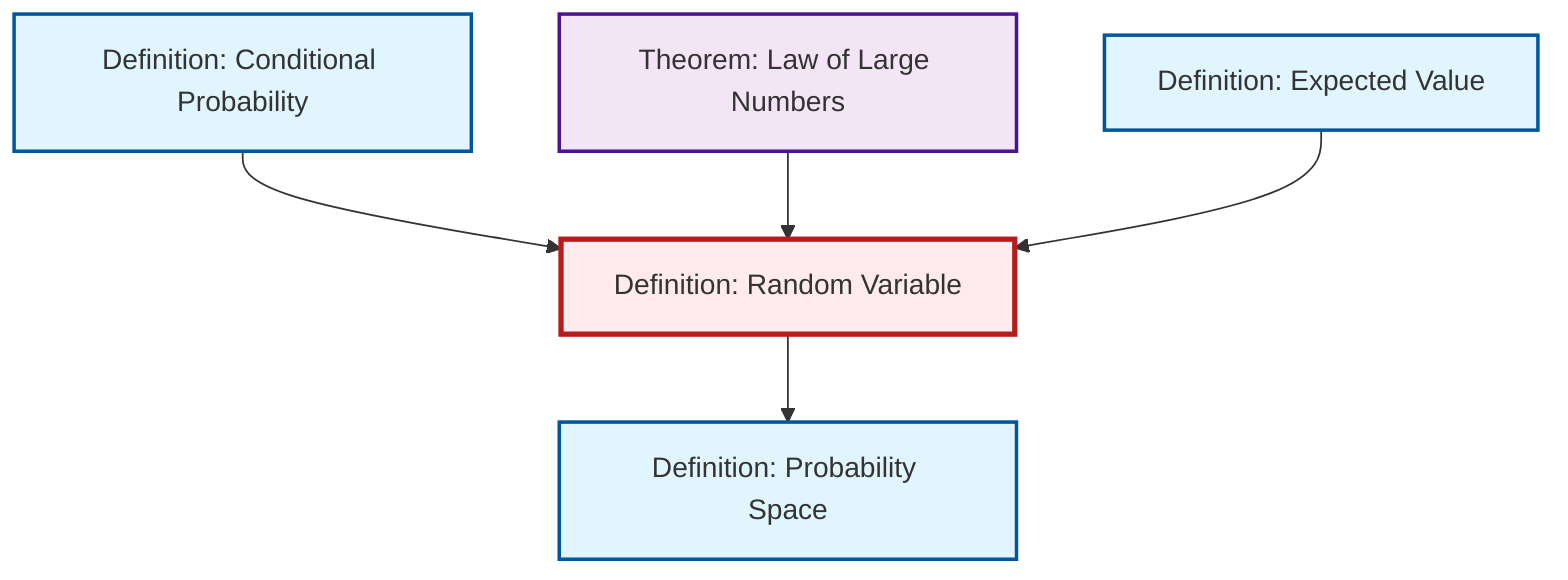 graph TD
    classDef definition fill:#e1f5fe,stroke:#01579b,stroke-width:2px
    classDef theorem fill:#f3e5f5,stroke:#4a148c,stroke-width:2px
    classDef axiom fill:#fff3e0,stroke:#e65100,stroke-width:2px
    classDef example fill:#e8f5e9,stroke:#1b5e20,stroke-width:2px
    classDef current fill:#ffebee,stroke:#b71c1c,stroke-width:3px
    def-expectation["Definition: Expected Value"]:::definition
    def-conditional-probability["Definition: Conditional Probability"]:::definition
    def-random-variable["Definition: Random Variable"]:::definition
    def-probability-space["Definition: Probability Space"]:::definition
    thm-law-of-large-numbers["Theorem: Law of Large Numbers"]:::theorem
    def-random-variable --> def-probability-space
    def-conditional-probability --> def-random-variable
    thm-law-of-large-numbers --> def-random-variable
    def-expectation --> def-random-variable
    class def-random-variable current